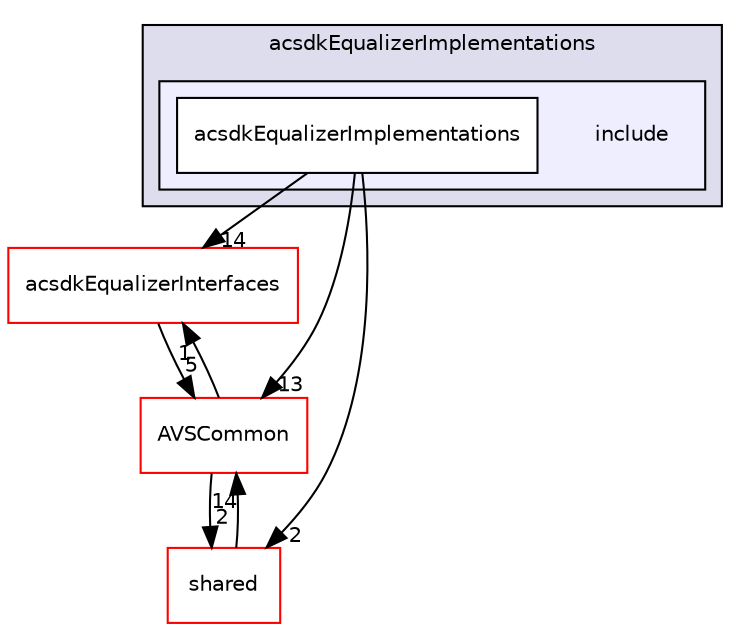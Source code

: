 digraph "/workplace/avs-device-sdk/capabilities/Equalizer/acsdkEqualizerImplementations/include" {
  compound=true
  node [ fontsize="10", fontname="Helvetica"];
  edge [ labelfontsize="10", labelfontname="Helvetica"];
  subgraph clusterdir_2a36deac1a3e1a226a789cbfacbb8bfa {
    graph [ bgcolor="#ddddee", pencolor="black", label="acsdkEqualizerImplementations" fontname="Helvetica", fontsize="10", URL="dir_2a36deac1a3e1a226a789cbfacbb8bfa.html"]
  subgraph clusterdir_6828c0ed39d19f7e5a1dc746333688c5 {
    graph [ bgcolor="#eeeeff", pencolor="black", label="" URL="dir_6828c0ed39d19f7e5a1dc746333688c5.html"];
    dir_6828c0ed39d19f7e5a1dc746333688c5 [shape=plaintext label="include"];
    dir_2ec66f4d5098436590eeb93762d865bf [shape=box label="acsdkEqualizerImplementations" color="black" fillcolor="white" style="filled" URL="dir_2ec66f4d5098436590eeb93762d865bf.html"];
  }
  }
  dir_e13649c008142110e36acbd52973a0dc [shape=box label="acsdkEqualizerInterfaces" fillcolor="white" style="filled" color="red" URL="dir_e13649c008142110e36acbd52973a0dc.html"];
  dir_9982052f7ce695d12571567315b2fafa [shape=box label="shared" fillcolor="white" style="filled" color="red" URL="dir_9982052f7ce695d12571567315b2fafa.html"];
  dir_13e65effb2bde530b17b3d5eefcd0266 [shape=box label="AVSCommon" fillcolor="white" style="filled" color="red" URL="dir_13e65effb2bde530b17b3d5eefcd0266.html"];
  dir_e13649c008142110e36acbd52973a0dc->dir_13e65effb2bde530b17b3d5eefcd0266 [headlabel="5", labeldistance=1.5 headhref="dir_000320_000017.html"];
  dir_9982052f7ce695d12571567315b2fafa->dir_13e65effb2bde530b17b3d5eefcd0266 [headlabel="14", labeldistance=1.5 headhref="dir_000598_000017.html"];
  dir_2ec66f4d5098436590eeb93762d865bf->dir_e13649c008142110e36acbd52973a0dc [headlabel="14", labeldistance=1.5 headhref="dir_000317_000320.html"];
  dir_2ec66f4d5098436590eeb93762d865bf->dir_9982052f7ce695d12571567315b2fafa [headlabel="2", labeldistance=1.5 headhref="dir_000317_000598.html"];
  dir_2ec66f4d5098436590eeb93762d865bf->dir_13e65effb2bde530b17b3d5eefcd0266 [headlabel="13", labeldistance=1.5 headhref="dir_000317_000017.html"];
  dir_13e65effb2bde530b17b3d5eefcd0266->dir_e13649c008142110e36acbd52973a0dc [headlabel="1", labeldistance=1.5 headhref="dir_000017_000320.html"];
  dir_13e65effb2bde530b17b3d5eefcd0266->dir_9982052f7ce695d12571567315b2fafa [headlabel="2", labeldistance=1.5 headhref="dir_000017_000598.html"];
}

